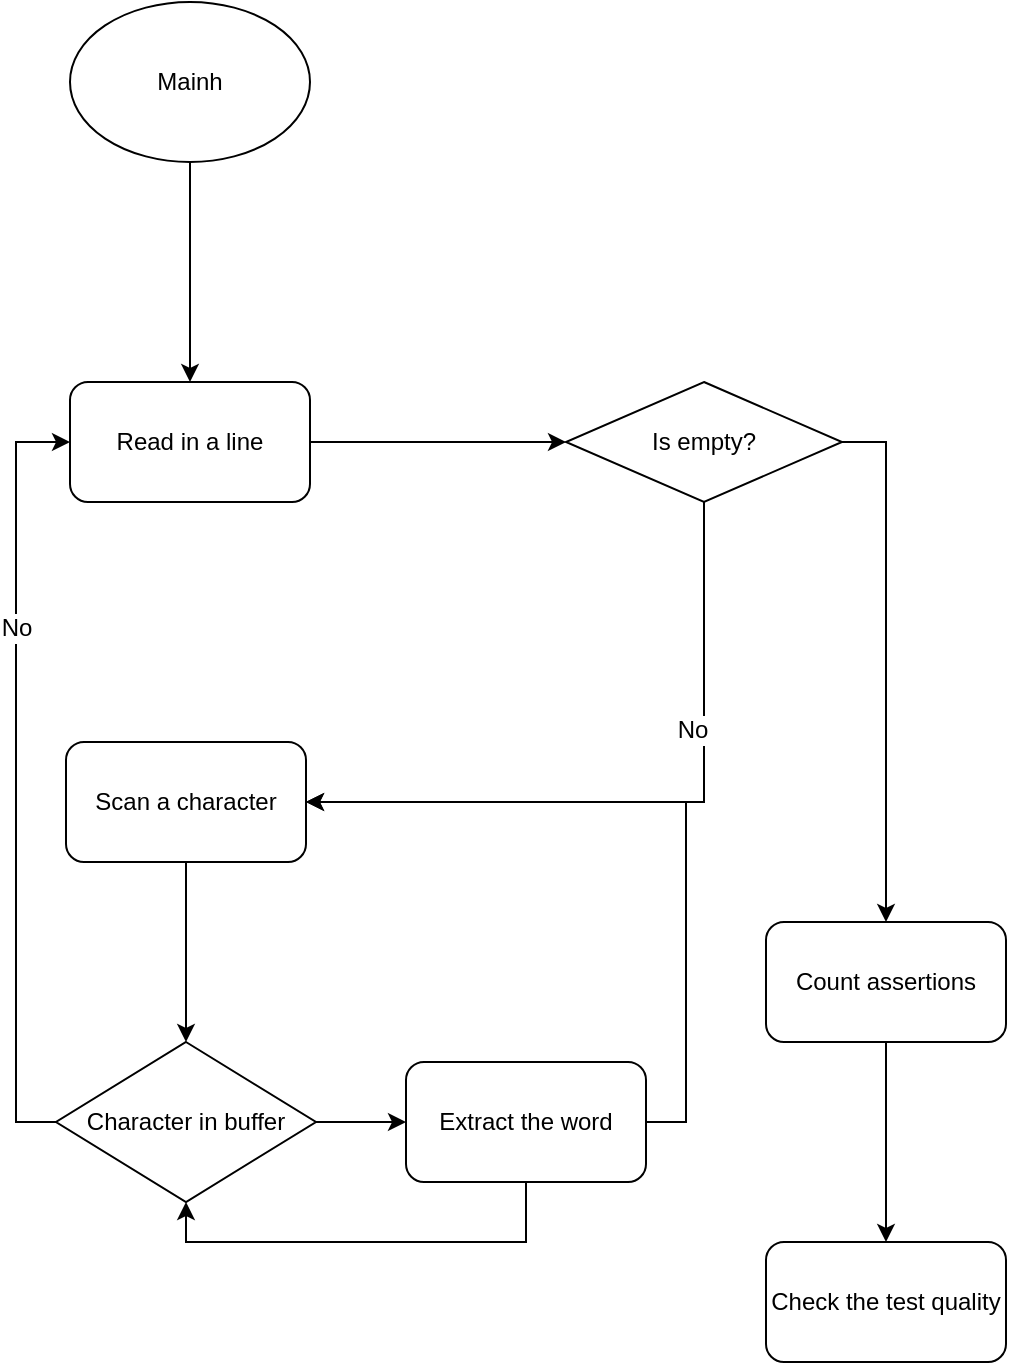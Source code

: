<mxfile version="10.6.7" type="github"><diagram id="PSrfeNaxQcpZ5DHD_0DS" name="第 1 页"><mxGraphModel dx="1244" dy="1144" grid="1" gridSize="10" guides="1" tooltips="1" connect="1" arrows="1" fold="1" page="1" pageScale="1" pageWidth="827" pageHeight="1169" math="0" shadow="0"><root><mxCell id="0"/><mxCell id="1" parent="0"/><mxCell id="kBNuFjjpbU2DYCyChQpb-7" style="edgeStyle=orthogonalEdgeStyle;rounded=0;orthogonalLoop=1;jettySize=auto;html=1;exitX=0.5;exitY=1;exitDx=0;exitDy=0;entryX=0.5;entryY=0;entryDx=0;entryDy=0;" edge="1" parent="1" source="kBNuFjjpbU2DYCyChQpb-2" target="kBNuFjjpbU2DYCyChQpb-3"><mxGeometry relative="1" as="geometry"/></mxCell><mxCell id="kBNuFjjpbU2DYCyChQpb-2" value="Mainh" style="ellipse;whiteSpace=wrap;html=1;" vertex="1" parent="1"><mxGeometry x="352" y="260" width="120" height="80" as="geometry"/></mxCell><mxCell id="kBNuFjjpbU2DYCyChQpb-8" style="edgeStyle=orthogonalEdgeStyle;rounded=0;orthogonalLoop=1;jettySize=auto;html=1;exitX=1;exitY=0.5;exitDx=0;exitDy=0;" edge="1" parent="1" source="kBNuFjjpbU2DYCyChQpb-3" target="kBNuFjjpbU2DYCyChQpb-4"><mxGeometry relative="1" as="geometry"/></mxCell><mxCell id="kBNuFjjpbU2DYCyChQpb-3" value="Read in a line" style="rounded=1;whiteSpace=wrap;html=1;" vertex="1" parent="1"><mxGeometry x="352" y="450" width="120" height="60" as="geometry"/></mxCell><mxCell id="kBNuFjjpbU2DYCyChQpb-11" style="edgeStyle=orthogonalEdgeStyle;rounded=0;orthogonalLoop=1;jettySize=auto;html=1;exitX=0.5;exitY=1;exitDx=0;exitDy=0;entryX=1;entryY=0.5;entryDx=0;entryDy=0;" edge="1" parent="1" source="kBNuFjjpbU2DYCyChQpb-4" target="kBNuFjjpbU2DYCyChQpb-10"><mxGeometry relative="1" as="geometry"/></mxCell><mxCell id="kBNuFjjpbU2DYCyChQpb-12" value="No" style="text;html=1;resizable=0;points=[];align=center;verticalAlign=middle;labelBackgroundColor=#ffffff;" vertex="1" connectable="0" parent="kBNuFjjpbU2DYCyChQpb-11"><mxGeometry x="-0.346" y="-6" relative="1" as="geometry"><mxPoint as="offset"/></mxGeometry></mxCell><mxCell id="kBNuFjjpbU2DYCyChQpb-23" style="edgeStyle=orthogonalEdgeStyle;rounded=0;orthogonalLoop=1;jettySize=auto;html=1;exitX=1;exitY=0.5;exitDx=0;exitDy=0;" edge="1" parent="1" source="kBNuFjjpbU2DYCyChQpb-4" target="kBNuFjjpbU2DYCyChQpb-24"><mxGeometry relative="1" as="geometry"><mxPoint x="760" y="910" as="targetPoint"/></mxGeometry></mxCell><mxCell id="kBNuFjjpbU2DYCyChQpb-4" value="Is empty?" style="rhombus;whiteSpace=wrap;html=1;" vertex="1" parent="1"><mxGeometry x="600" y="450" width="138" height="60" as="geometry"/></mxCell><mxCell id="kBNuFjjpbU2DYCyChQpb-17" style="edgeStyle=orthogonalEdgeStyle;rounded=0;orthogonalLoop=1;jettySize=auto;html=1;exitX=0.5;exitY=1;exitDx=0;exitDy=0;entryX=0.5;entryY=0;entryDx=0;entryDy=0;" edge="1" parent="1" source="kBNuFjjpbU2DYCyChQpb-10" target="kBNuFjjpbU2DYCyChQpb-13"><mxGeometry relative="1" as="geometry"/></mxCell><mxCell id="kBNuFjjpbU2DYCyChQpb-10" value="Scan a character" style="rounded=1;whiteSpace=wrap;html=1;" vertex="1" parent="1"><mxGeometry x="350" y="630" width="120" height="60" as="geometry"/></mxCell><mxCell id="kBNuFjjpbU2DYCyChQpb-14" style="edgeStyle=orthogonalEdgeStyle;rounded=0;orthogonalLoop=1;jettySize=auto;html=1;exitX=0;exitY=0.5;exitDx=0;exitDy=0;entryX=0;entryY=0.5;entryDx=0;entryDy=0;" edge="1" parent="1" source="kBNuFjjpbU2DYCyChQpb-13" target="kBNuFjjpbU2DYCyChQpb-3"><mxGeometry relative="1" as="geometry"/></mxCell><mxCell id="kBNuFjjpbU2DYCyChQpb-15" value="No" style="text;html=1;resizable=0;points=[];align=center;verticalAlign=middle;labelBackgroundColor=#ffffff;" vertex="1" connectable="0" parent="kBNuFjjpbU2DYCyChQpb-14"><mxGeometry x="0.383" relative="1" as="geometry"><mxPoint as="offset"/></mxGeometry></mxCell><mxCell id="kBNuFjjpbU2DYCyChQpb-20" style="edgeStyle=orthogonalEdgeStyle;rounded=0;orthogonalLoop=1;jettySize=auto;html=1;exitX=1;exitY=0.5;exitDx=0;exitDy=0;entryX=0;entryY=0.5;entryDx=0;entryDy=0;" edge="1" parent="1" source="kBNuFjjpbU2DYCyChQpb-13" target="kBNuFjjpbU2DYCyChQpb-19"><mxGeometry relative="1" as="geometry"/></mxCell><mxCell id="kBNuFjjpbU2DYCyChQpb-13" value="Character in buffer" style="rhombus;whiteSpace=wrap;html=1;" vertex="1" parent="1"><mxGeometry x="345" y="780" width="130" height="80" as="geometry"/></mxCell><mxCell id="kBNuFjjpbU2DYCyChQpb-21" style="edgeStyle=orthogonalEdgeStyle;rounded=0;orthogonalLoop=1;jettySize=auto;html=1;exitX=0.5;exitY=1;exitDx=0;exitDy=0;entryX=0.5;entryY=1;entryDx=0;entryDy=0;" edge="1" parent="1" source="kBNuFjjpbU2DYCyChQpb-19" target="kBNuFjjpbU2DYCyChQpb-13"><mxGeometry relative="1" as="geometry"/></mxCell><mxCell id="kBNuFjjpbU2DYCyChQpb-22" style="edgeStyle=orthogonalEdgeStyle;rounded=0;orthogonalLoop=1;jettySize=auto;html=1;exitX=1;exitY=0.5;exitDx=0;exitDy=0;entryX=1;entryY=0.5;entryDx=0;entryDy=0;" edge="1" parent="1" source="kBNuFjjpbU2DYCyChQpb-19" target="kBNuFjjpbU2DYCyChQpb-10"><mxGeometry relative="1" as="geometry"/></mxCell><mxCell id="kBNuFjjpbU2DYCyChQpb-19" value="Extract the word" style="rounded=1;whiteSpace=wrap;html=1;" vertex="1" parent="1"><mxGeometry x="520" y="790" width="120" height="60" as="geometry"/></mxCell><mxCell id="kBNuFjjpbU2DYCyChQpb-26" style="edgeStyle=orthogonalEdgeStyle;rounded=0;orthogonalLoop=1;jettySize=auto;html=1;exitX=0.5;exitY=1;exitDx=0;exitDy=0;entryX=0.5;entryY=0;entryDx=0;entryDy=0;" edge="1" parent="1" source="kBNuFjjpbU2DYCyChQpb-24" target="kBNuFjjpbU2DYCyChQpb-25"><mxGeometry relative="1" as="geometry"/></mxCell><mxCell id="kBNuFjjpbU2DYCyChQpb-24" value="Count assertions" style="rounded=1;whiteSpace=wrap;html=1;" vertex="1" parent="1"><mxGeometry x="700" y="720" width="120" height="60" as="geometry"/></mxCell><mxCell id="kBNuFjjpbU2DYCyChQpb-25" value="Check the test quality" style="rounded=1;whiteSpace=wrap;html=1;" vertex="1" parent="1"><mxGeometry x="700" y="880" width="120" height="60" as="geometry"/></mxCell></root></mxGraphModel></diagram></mxfile>